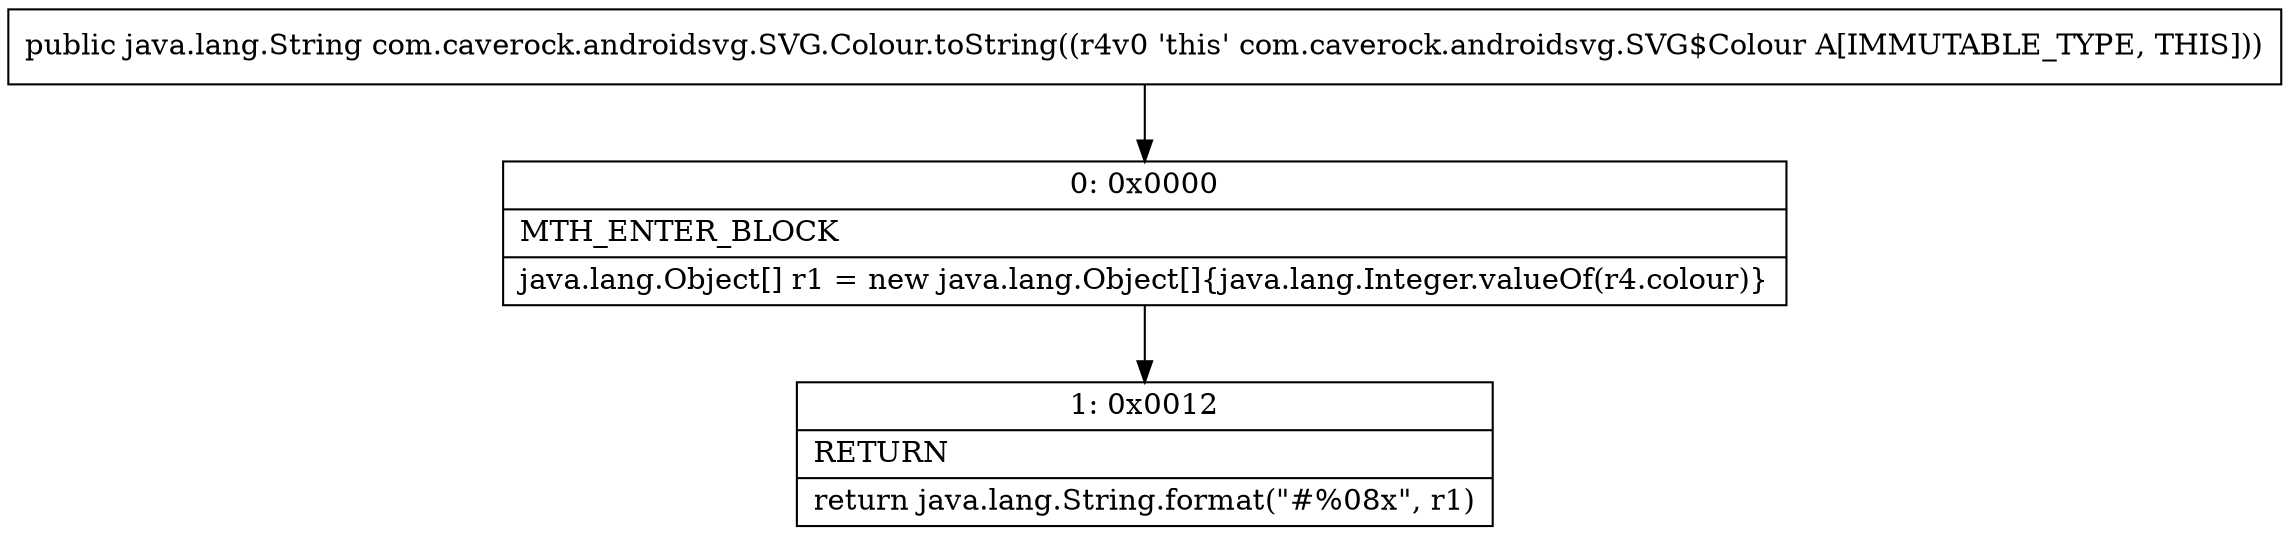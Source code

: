 digraph "CFG forcom.caverock.androidsvg.SVG.Colour.toString()Ljava\/lang\/String;" {
Node_0 [shape=record,label="{0\:\ 0x0000|MTH_ENTER_BLOCK\l|java.lang.Object[] r1 = new java.lang.Object[]\{java.lang.Integer.valueOf(r4.colour)\}\l}"];
Node_1 [shape=record,label="{1\:\ 0x0012|RETURN\l|return java.lang.String.format(\"#%08x\", r1)\l}"];
MethodNode[shape=record,label="{public java.lang.String com.caverock.androidsvg.SVG.Colour.toString((r4v0 'this' com.caverock.androidsvg.SVG$Colour A[IMMUTABLE_TYPE, THIS])) }"];
MethodNode -> Node_0;
Node_0 -> Node_1;
}

